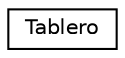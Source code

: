 digraph "Graphical Class Hierarchy"
{
 // LATEX_PDF_SIZE
  edge [fontname="Helvetica",fontsize="10",labelfontname="Helvetica",labelfontsize="10"];
  node [fontname="Helvetica",fontsize="10",shape=record];
  rankdir="LR";
  Node0 [label="Tablero",height=0.2,width=0.4,color="black", fillcolor="white", style="filled",URL="$classTablero.html",tooltip="TDA Tablero juego buscaminas."];
}
